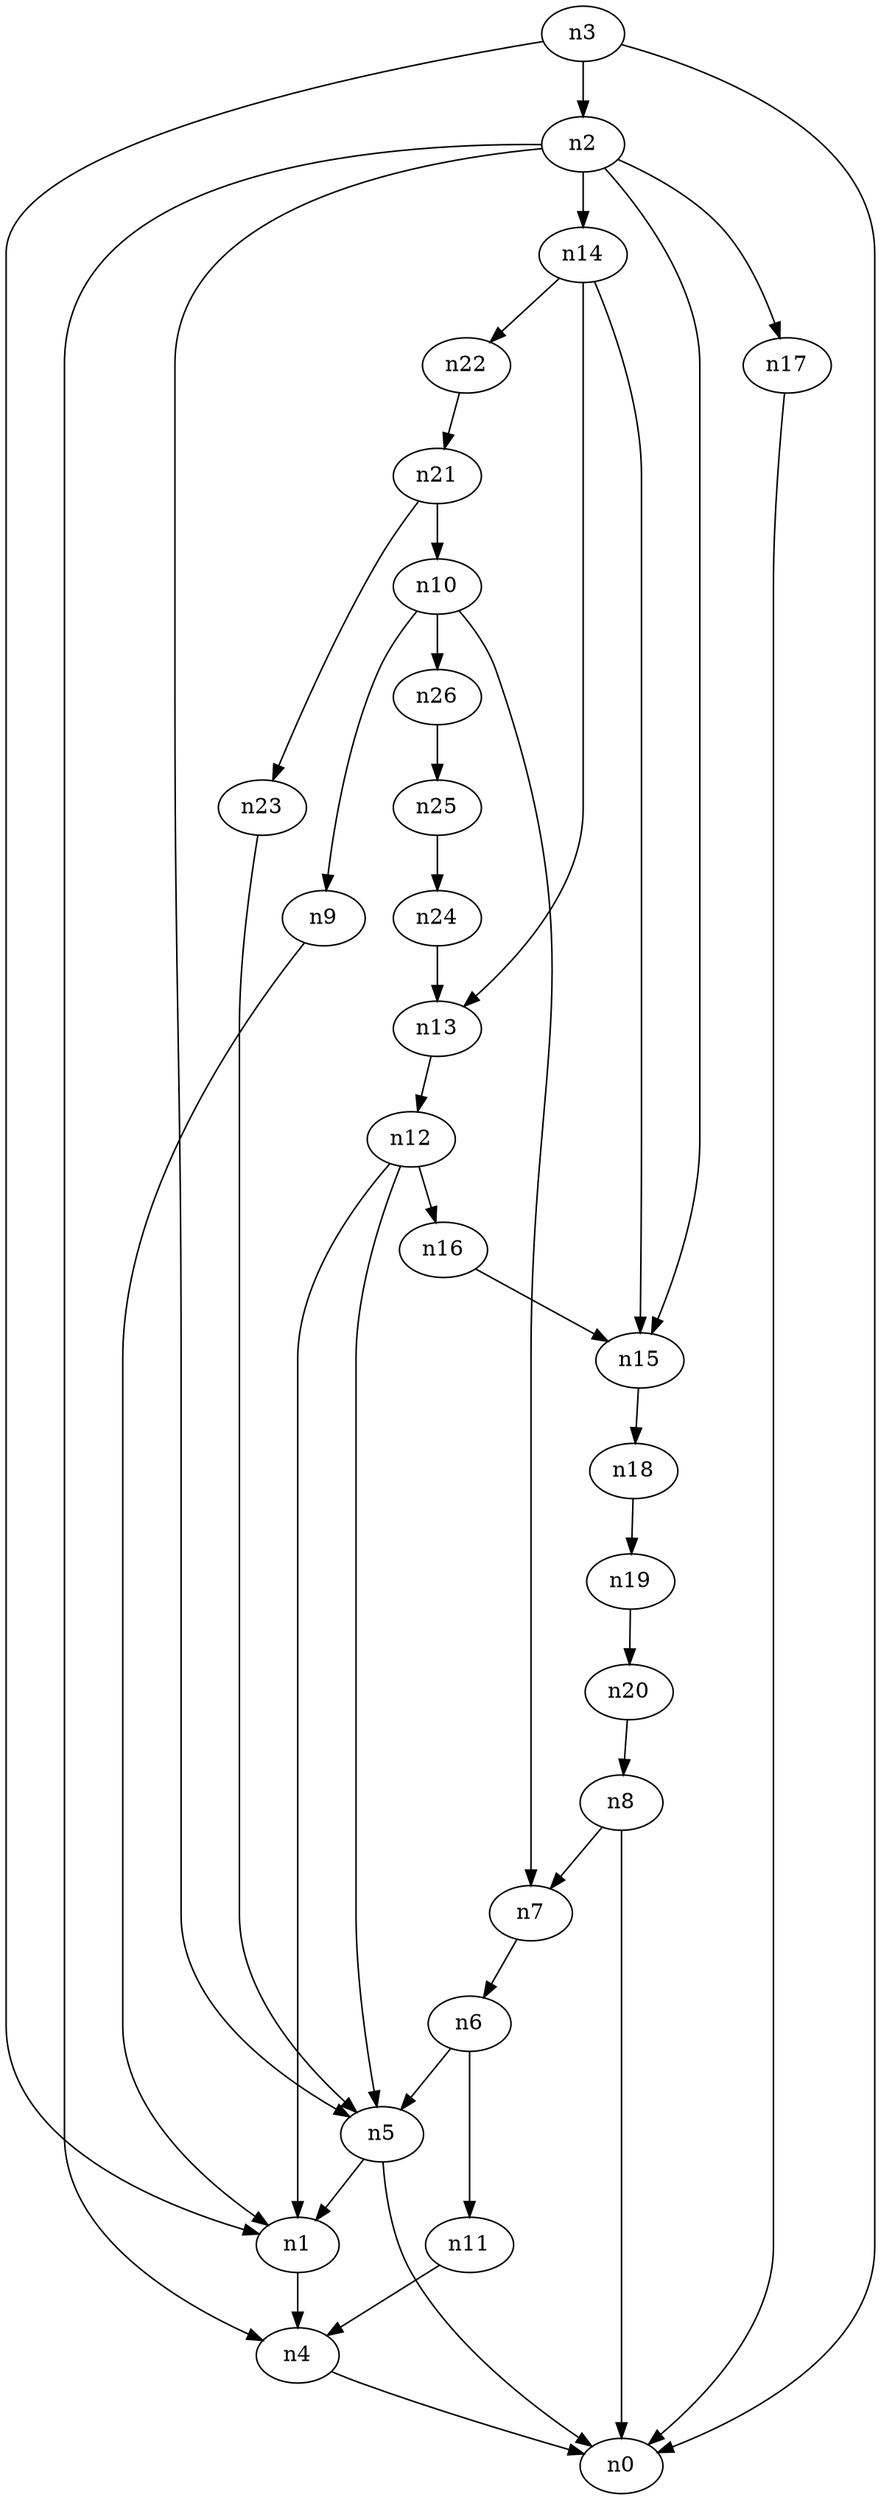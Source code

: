 digraph G {
	n1 -> n4	 [_graphml_id=e4];
	n2 -> n4	 [_graphml_id=e7];
	n2 -> n5	 [_graphml_id=e8];
	n2 -> n14	 [_graphml_id=e21];
	n2 -> n15	 [_graphml_id=e22];
	n2 -> n17	 [_graphml_id=e26];
	n3 -> n0	 [_graphml_id=e0];
	n3 -> n1	 [_graphml_id=e3];
	n3 -> n2	 [_graphml_id=e6];
	n4 -> n0	 [_graphml_id=e1];
	n5 -> n0	 [_graphml_id=e2];
	n5 -> n1	 [_graphml_id=e5];
	n6 -> n5	 [_graphml_id=e9];
	n6 -> n11	 [_graphml_id=e16];
	n7 -> n6	 [_graphml_id=e10];
	n8 -> n0	 [_graphml_id=e12];
	n8 -> n7	 [_graphml_id=e11];
	n9 -> n1	 [_graphml_id=e13];
	n10 -> n7	 [_graphml_id=e15];
	n10 -> n9	 [_graphml_id=e14];
	n10 -> n26	 [_graphml_id=e41];
	n11 -> n4	 [_graphml_id=e17];
	n12 -> n1	 [_graphml_id=e18];
	n12 -> n5	 [_graphml_id=e27];
	n12 -> n16	 [_graphml_id=e24];
	n13 -> n12	 [_graphml_id=e19];
	n14 -> n13	 [_graphml_id=e20];
	n14 -> n15	 [_graphml_id=e37];
	n14 -> n22	 [_graphml_id=e34];
	n15 -> n18	 [_graphml_id=e28];
	n16 -> n15	 [_graphml_id=e23];
	n17 -> n0	 [_graphml_id=e25];
	n18 -> n19	 [_graphml_id=e29];
	n19 -> n20	 [_graphml_id=e30];
	n20 -> n8	 [_graphml_id=e31];
	n21 -> n10	 [_graphml_id=e32];
	n21 -> n23	 [_graphml_id=e36];
	n22 -> n21	 [_graphml_id=e33];
	n23 -> n5	 [_graphml_id=e35];
	n24 -> n13	 [_graphml_id=e38];
	n25 -> n24	 [_graphml_id=e39];
	n26 -> n25	 [_graphml_id=e40];
}
